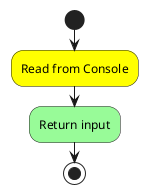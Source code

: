 @startuml
'https://plantuml.com/activity-diagram-beta

start
    #yellow:Read from Console;
    #palegreen:Return input;
stop

@enduml
